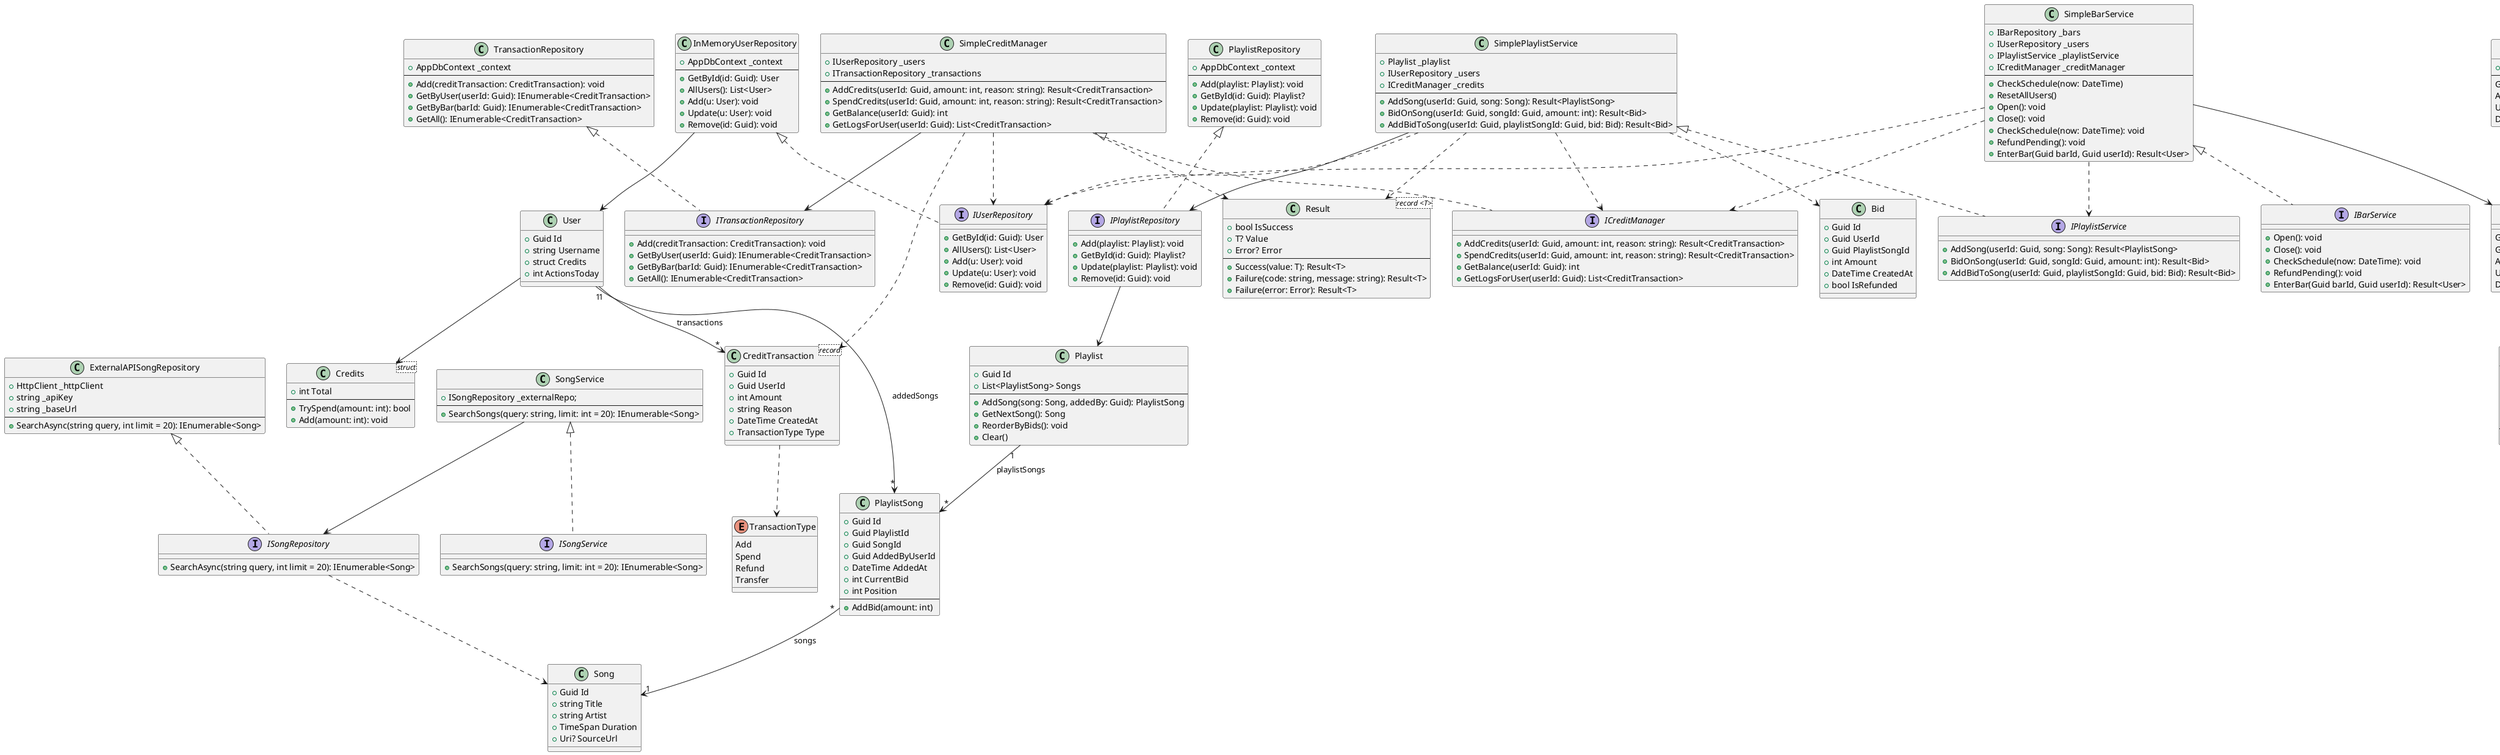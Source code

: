 @startuml Bar_Playlist_Credit_Economy_Simplified

' ===== ENUMS =====
enum BarState {
    Open
    Closed
    Paused
    Maintenance
}

enum TransactionType {
    Add
    Spend
    Refund
    Transfer
}

' ===== INTERFACES =====
interface IBarRepository {
    GetAllAsync(): List<Bar>
    GetByIdAsync(id: Guid): Bar?
    AddAsync(bar: Bar): void
    UpdateAsync(bar: Bar): Bar?
    DeleteAsync(id: Guid): bool
}
interface IUserRepository {
    +GetById(id: Guid): User
    +AllUsers(): List<User>
    +Add(u: User): void
    +Update(u: User): void
    +Remove(id: Guid): void
}

interface ITransactionRepository {
    +Add(creditTransaction: CreditTransaction): void
    +GetByUser(userId: Guid): IEnumerable<CreditTransaction>
    +GetByBar(barId: Guid): IEnumerable<CreditTransaction>
    +GetAll(): IEnumerable<CreditTransaction>
}

interface IPlaylistRepository {
    +Add(playlist: Playlist): void
    +GetById(id: Guid): Playlist? 
    +Update(playlist: Playlist): void
    +Remove(id: Guid): void
}

interface ISongRepository {
    +SearchAsync(string query, int limit = 20): IEnumerable<Song>
}

interface ICreditManager {
    +AddCredits(userId: Guid, amount: int, reason: string): Result<CreditTransaction>
    +SpendCredits(userId: Guid, amount: int, reason: string): Result<CreditTransaction>
    +GetBalance(userId: Guid): int
    +GetLogsForUser(userId: Guid): List<CreditTransaction>
}

interface IPlaylistService {
    +AddSong(userId: Guid, song: Song): Result<PlaylistSong>
    +BidOnSong(userId: Guid, songId: Guid, amount: int): Result<Bid>
    +AddBidToSong(userId: Guid, playlistSongId: Guid, bid: Bid): Result<Bid>
}

interface IBarService {
    +Open(): void
    +Close(): void
    +CheckSchedule(now: DateTime): void
    +RefundPending(): void
    +EnterBar(Guid barId, Guid userId): Result<User>
}

interface ISongService {
    +SearchSongs(query: string, limit: int = 20): IEnumerable<Song>
}

' ===== CLASSES =====
class User {
    +Guid Id
    +string Username
    +struct Credits
    +int ActionsToday
}

class CreditTransaction<record> {
    +Guid Id
    +Guid UserId
    +int Amount
    +string Reason
    +DateTime CreatedAt
    +TransactionType Type
}

class Song {
    +Guid Id
    +string Title
    +string Artist
    +TimeSpan Duration
    +Uri? SourceUrl
}

class PlaylistSong {
    +Guid Id
    +Guid PlaylistId
    +Guid SongId
    +Guid AddedByUserId
    +DateTime AddedAt
    +int CurrentBid
    +int Position
    --
    +AddBid(amount: int)
}

class Playlist {
    +Guid Id
    +List<PlaylistSong> Songs
    --
    +AddSong(song: Song, addedBy: Guid): PlaylistSong
    +GetNextSong(): Song
    +ReorderByBids(): void
    +Clear()
}

class Bid {
    +Guid Id
    +Guid UserId
    +Guid PlaylistSongId
    +int Amount
    +DateTime CreatedAt
    +bool IsRefunded
}

class Bar {
    +Guid Id
    +BarState State
    +TimeSpan OpenAt
    +TimeSpan CloseAt
    +Playlist CurrentPlaylist
    --
    +IsOpen(): bool
}

class Credits<struct> {
    +int Total
    --
    +TrySpend(amount: int): bool
    +Add(amount: int): void
}

class Result<record <T>> {
    +bool IsSuccess
    +T? Value
    +Error? Error
    --
    +Success(value: T): Result<T>
    +Failure(code: string, message: string): Result<T>
    +Failure(error: Error): Result<T>
}

' ===== IMPLEMENTATIONS =====
class InMemoryUserRepository {
    +AppDbContext _context
    --
    +GetById(id: Guid): User
    +AllUsers(): List<User>
    +Add(u: User): void
    +Update(u: User): void
    +Remove(id: Guid): void
}
class BarRepository {
    +AppDbContext _context
    --
    GetByIdAsync(id: Guid): Bar?
    AddAsync(bar: Bar): void
    UpdateAsync(bar: Bar): Bar?
    DeleteAsync(id: Guid): bool
}

class TransactionRepository {
    +AppDbContext _context
    --
    +Add(creditTransaction: CreditTransaction): void
    +GetByUser(userId: Guid): IEnumerable<CreditTransaction>
    +GetByBar(barId: Guid): IEnumerable<CreditTransaction>
    +GetAll(): IEnumerable<CreditTransaction>
}

class PlaylistRepository {
    +AppDbContext _context
    --
    +Add(playlist: Playlist): void
    +GetById(id: Guid): Playlist?
    +Update(playlist: Playlist): void
    +Remove(id: Guid): void
}

class ExternalAPISongRepository {
    ' For API calls:
    + HttpClient _httpClient
    ' Optional API key or token
    + string _apiKey
    ' API base URL
    + string _baseUrl
    --
    +SearchAsync(string query, int limit = 20): IEnumerable<Song>
}

class SimpleCreditManager {
    +IUserRepository _users
    +ITransactionRepository _transactions
    --
    +AddCredits(userId: Guid, amount: int, reason: string): Result<CreditTransaction>
    +SpendCredits(userId: Guid, amount: int, reason: string): Result<CreditTransaction>
    +GetBalance(userId: Guid): int
    +GetLogsForUser(userId: Guid): List<CreditTransaction>
}

class SimplePlaylistService {
    +Playlist _playlist
    +IUserRepository _users
    +ICreditManager _credits
    --
    +AddSong(userId: Guid, song: Song): Result<PlaylistSong>
    +BidOnSong(userId: Guid, songId: Guid, amount: int): Result<Bid>
    +AddBidToSong(userId: Guid, playlistSongId: Guid, bid: Bid): Result<Bid>
}

class SimpleBarService {
    +IBarRepository _bars
    +IUserRepository _users
    +IPlaylistService _playlistService
    +ICreditManager _creditManager
    --
    +CheckSchedule(now: DateTime)
    +ResetAllUsers()
    +Open(): void
    +Close(): void
    +CheckSchedule(now: DateTime): void
    +RefundPending(): void
    +EnterBar(Guid barId, Guid userId): Result<User>
}

class SongService {
    +ISongRepository _externalRepo;
    --
    +SearchSongs(query: string, limit: int = 20): IEnumerable<Song>
}

' ===== RELATIONSHIPS =====
User "1" --> "*" CreditTransaction : transactions
User "1" --> "*" PlaylistSong : addedSongs
Playlist "1" --> "*" PlaylistSong : playlistSongs
PlaylistSong "*" --> "1" Song : songs

'===== INTERFACE IMPLEMENTATIONS (concrete candidates) =====
SimpleBarService <|.. IBarService
BarRepository <|.. IBarRepository
SimpleCreditManager <|.. ICreditManager
SimplePlaylistService <|.. IPlaylistService
InMemoryUserRepository <|.. IUserRepository
TransactionRepository <|.. ITransactionRepository
PlaylistRepository <|.. IPlaylistRepository
ExternalAPISongRepository <|.. ISongRepository
SongService <|.. ISongService

' ===== USAGE DEPENDENCIES =====
IBarRepository --> Bar
SimpleBarService --> IBarRepository
SimplePlaylistService --> IPlaylistRepository
InMemoryUserRepository --> User
User --> Credits
SimpleCreditManager --> ITransactionRepository
IPlaylistRepository --> Playlist
SongService --> ISongRepository

' ===== WEAKER DEPENDENCIES =====
SimpleCreditManager ..> IUserRepository
SimpleCreditManager ..> Result
SimpleCreditManager ..> CreditTransaction

SimplePlaylistService ..> ICreditManager
SimplePlaylistService ..> IUserRepository
SimplePlaylistService ..> Result
SimplePlaylistService ..> Bid

SimpleBarService ..> IPlaylistService
SimpleBarService ..> ICreditManager
SimpleBarService ..> IUserRepository

CreditTransaction ..> TransactionType
Bar ..> BarState

ISongRepository ..> Song

@enduml
